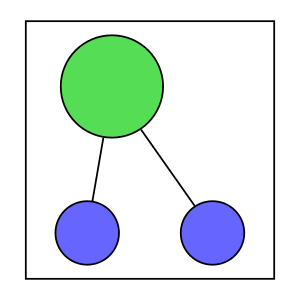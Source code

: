 // This graph uses special PGF/TikZ styles to create some interesting
// visual effects. To get the snaked edges run dot2tex with the -s option
// to force straight edges. Example
// $ fdp -Txdot balls.dot | dot2tex -s > balls.tex
graph G { 
  ratio=1
  size="2!"
  subgraph cluster0 {
    #style=filled
   # color="#333333"
    #fillcolor="#FFFFFF"
    #shape=box
    node [shape=circle, fixedsize=True, style=filled, width="0.5", label=""];
    edge [style="snake=zigzag, green"];
    a [width="0.8", fillcolor="#55DD55"];
    node [fillcolor="#6666FF"]
    b ;
    c ;
    //d ;
  }
  a -- b [  weight=2];
  a -- c [  weight=1];
  //a -- d;
}